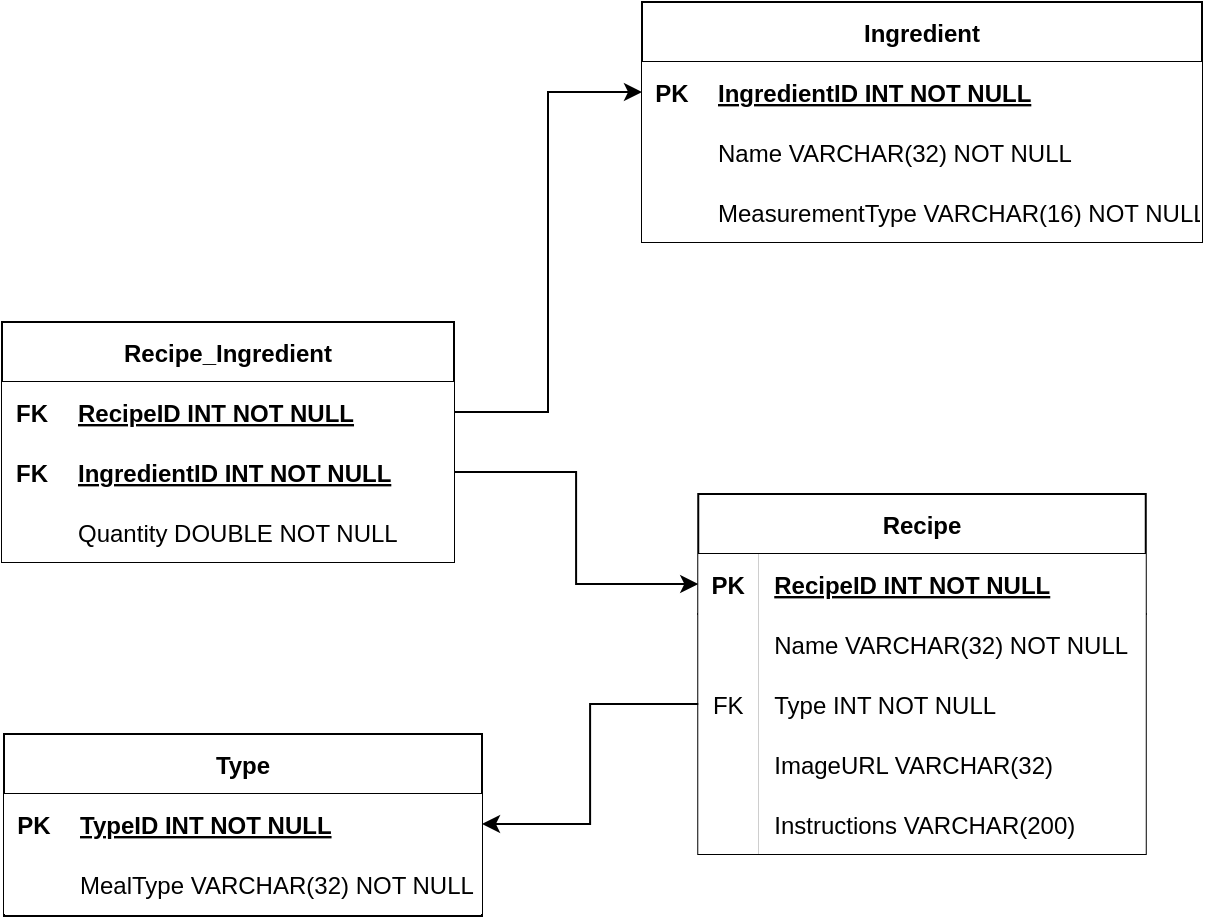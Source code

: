 <mxfile version="18.2.0" type="device"><diagram id="oXcRLPrPhkr2_1Ly4u6Q" name="Page-1"><mxGraphModel dx="2062" dy="1054" grid="1" gridSize="10" guides="1" tooltips="1" connect="1" arrows="1" fold="1" page="1" pageScale="1" pageWidth="827" pageHeight="1169" math="0" shadow="0"><root><mxCell id="0"/><mxCell id="1" parent="0"/><mxCell id="p3UaiXu4m40v7gW4qtKe-1" value="Type" style="shape=table;startSize=30;container=1;collapsible=1;childLayout=tableLayout;fixedRows=1;rowLines=0;fontStyle=1;align=center;resizeLast=1;strokeColor=default;" parent="1" vertex="1"><mxGeometry x="117" y="510" width="239" height="91" as="geometry"/></mxCell><mxCell id="p3UaiXu4m40v7gW4qtKe-2" value="" style="shape=tableRow;horizontal=0;startSize=0;swimlaneHead=0;swimlaneBody=0;fillColor=none;collapsible=0;dropTarget=0;points=[[0,0.5],[1,0.5]];portConstraint=eastwest;top=0;left=0;right=0;bottom=1;strokeColor=default;" parent="p3UaiXu4m40v7gW4qtKe-1" vertex="1"><mxGeometry y="30" width="239" height="30" as="geometry"/></mxCell><mxCell id="p3UaiXu4m40v7gW4qtKe-3" value="PK" style="shape=partialRectangle;connectable=0;fillColor=default;top=0;left=0;bottom=0;right=0;fontStyle=1;overflow=hidden;strokeColor=default;" parent="p3UaiXu4m40v7gW4qtKe-2" vertex="1"><mxGeometry width="30" height="30" as="geometry"><mxRectangle width="30" height="30" as="alternateBounds"/></mxGeometry></mxCell><mxCell id="p3UaiXu4m40v7gW4qtKe-4" value="TypeID INT NOT NULL" style="shape=partialRectangle;connectable=0;fillColor=default;top=0;left=0;bottom=0;right=0;align=left;spacingLeft=6;fontStyle=5;overflow=hidden;strokeColor=default;" parent="p3UaiXu4m40v7gW4qtKe-2" vertex="1"><mxGeometry x="30" width="209" height="30" as="geometry"><mxRectangle width="209" height="30" as="alternateBounds"/></mxGeometry></mxCell><mxCell id="p3UaiXu4m40v7gW4qtKe-5" value="" style="shape=tableRow;horizontal=0;startSize=0;swimlaneHead=0;swimlaneBody=0;fillColor=none;collapsible=0;dropTarget=0;points=[[0,0.5],[1,0.5]];portConstraint=eastwest;top=0;left=0;right=0;bottom=0;strokeColor=default;" parent="p3UaiXu4m40v7gW4qtKe-1" vertex="1"><mxGeometry y="60" width="239" height="30" as="geometry"/></mxCell><mxCell id="p3UaiXu4m40v7gW4qtKe-6" value="" style="shape=partialRectangle;connectable=0;fillColor=default;top=0;left=0;bottom=0;right=0;editable=1;overflow=hidden;strokeColor=default;" parent="p3UaiXu4m40v7gW4qtKe-5" vertex="1"><mxGeometry width="30" height="30" as="geometry"><mxRectangle width="30" height="30" as="alternateBounds"/></mxGeometry></mxCell><mxCell id="p3UaiXu4m40v7gW4qtKe-7" value="MealType VARCHAR(32) NOT NULL" style="shape=partialRectangle;connectable=0;fillColor=default;top=0;left=0;bottom=0;right=0;align=left;spacingLeft=6;overflow=hidden;strokeColor=default;" parent="p3UaiXu4m40v7gW4qtKe-5" vertex="1"><mxGeometry x="30" width="209" height="30" as="geometry"><mxRectangle width="209" height="30" as="alternateBounds"/></mxGeometry></mxCell><mxCell id="p3UaiXu4m40v7gW4qtKe-14" value="Recipe" style="shape=table;startSize=30;container=1;collapsible=1;childLayout=tableLayout;fixedRows=1;rowLines=0;fontStyle=1;align=center;resizeLast=1;strokeColor=default;" parent="1" vertex="1"><mxGeometry x="464.13" y="390" width="223.75" height="180" as="geometry"/></mxCell><mxCell id="p3UaiXu4m40v7gW4qtKe-15" value="" style="shape=tableRow;horizontal=0;startSize=0;swimlaneHead=0;swimlaneBody=0;fillColor=none;collapsible=0;dropTarget=0;points=[[0,0.5],[1,0.5]];portConstraint=eastwest;top=0;left=0;right=0;bottom=1;strokeColor=default;" parent="p3UaiXu4m40v7gW4qtKe-14" vertex="1"><mxGeometry y="30" width="223.75" height="30" as="geometry"/></mxCell><mxCell id="p3UaiXu4m40v7gW4qtKe-16" value="PK" style="shape=partialRectangle;connectable=0;fillColor=default;top=0;left=0;bottom=0;right=0;fontStyle=1;overflow=hidden;strokeColor=default;" parent="p3UaiXu4m40v7gW4qtKe-15" vertex="1"><mxGeometry width="30" height="30" as="geometry"><mxRectangle width="30" height="30" as="alternateBounds"/></mxGeometry></mxCell><mxCell id="p3UaiXu4m40v7gW4qtKe-17" value="RecipeID INT NOT NULL" style="shape=partialRectangle;connectable=0;fillColor=default;top=0;left=0;bottom=0;right=0;align=left;spacingLeft=6;fontStyle=5;overflow=hidden;strokeColor=default;" parent="p3UaiXu4m40v7gW4qtKe-15" vertex="1"><mxGeometry x="30" width="193.75" height="30" as="geometry"><mxRectangle width="193.75" height="30" as="alternateBounds"/></mxGeometry></mxCell><mxCell id="p3UaiXu4m40v7gW4qtKe-18" value="" style="shape=tableRow;horizontal=0;startSize=0;swimlaneHead=0;swimlaneBody=0;fillColor=none;collapsible=0;dropTarget=0;points=[[0,0.5],[1,0.5]];portConstraint=eastwest;top=0;left=0;right=0;bottom=0;strokeColor=default;" parent="p3UaiXu4m40v7gW4qtKe-14" vertex="1"><mxGeometry y="60" width="223.75" height="30" as="geometry"/></mxCell><mxCell id="p3UaiXu4m40v7gW4qtKe-19" value="" style="shape=partialRectangle;connectable=0;fillColor=default;top=0;left=0;bottom=0;right=0;editable=1;overflow=hidden;strokeColor=default;" parent="p3UaiXu4m40v7gW4qtKe-18" vertex="1"><mxGeometry width="30" height="30" as="geometry"><mxRectangle width="30" height="30" as="alternateBounds"/></mxGeometry></mxCell><mxCell id="p3UaiXu4m40v7gW4qtKe-20" value="Name VARCHAR(32) NOT NULL" style="shape=partialRectangle;connectable=0;fillColor=default;top=0;left=0;bottom=0;right=0;align=left;spacingLeft=6;overflow=hidden;strokeColor=default;" parent="p3UaiXu4m40v7gW4qtKe-18" vertex="1"><mxGeometry x="30" width="193.75" height="30" as="geometry"><mxRectangle width="193.75" height="30" as="alternateBounds"/></mxGeometry></mxCell><mxCell id="p3UaiXu4m40v7gW4qtKe-21" value="" style="shape=tableRow;horizontal=0;startSize=0;swimlaneHead=0;swimlaneBody=0;fillColor=none;collapsible=0;dropTarget=0;points=[[0,0.5],[1,0.5]];portConstraint=eastwest;top=0;left=0;right=0;bottom=0;strokeColor=default;" parent="p3UaiXu4m40v7gW4qtKe-14" vertex="1"><mxGeometry y="90" width="223.75" height="30" as="geometry"/></mxCell><mxCell id="p3UaiXu4m40v7gW4qtKe-22" value="FK" style="shape=partialRectangle;connectable=0;fillColor=default;top=0;left=0;bottom=0;right=0;editable=1;overflow=hidden;strokeColor=default;" parent="p3UaiXu4m40v7gW4qtKe-21" vertex="1"><mxGeometry width="30" height="30" as="geometry"><mxRectangle width="30" height="30" as="alternateBounds"/></mxGeometry></mxCell><mxCell id="p3UaiXu4m40v7gW4qtKe-23" value="Type INT NOT NULL" style="shape=partialRectangle;connectable=0;fillColor=default;top=0;left=0;bottom=0;right=0;align=left;spacingLeft=6;overflow=hidden;strokeColor=default;" parent="p3UaiXu4m40v7gW4qtKe-21" vertex="1"><mxGeometry x="30" width="193.75" height="30" as="geometry"><mxRectangle width="193.75" height="30" as="alternateBounds"/></mxGeometry></mxCell><mxCell id="p3UaiXu4m40v7gW4qtKe-24" value="" style="shape=tableRow;horizontal=0;startSize=0;swimlaneHead=0;swimlaneBody=0;fillColor=none;collapsible=0;dropTarget=0;points=[[0,0.5],[1,0.5]];portConstraint=eastwest;top=0;left=0;right=0;bottom=0;strokeColor=default;" parent="p3UaiXu4m40v7gW4qtKe-14" vertex="1"><mxGeometry y="120" width="223.75" height="30" as="geometry"/></mxCell><mxCell id="p3UaiXu4m40v7gW4qtKe-25" value="" style="shape=partialRectangle;connectable=0;fillColor=default;top=0;left=0;bottom=0;right=0;editable=1;overflow=hidden;strokeColor=default;" parent="p3UaiXu4m40v7gW4qtKe-24" vertex="1"><mxGeometry width="30" height="30" as="geometry"><mxRectangle width="30" height="30" as="alternateBounds"/></mxGeometry></mxCell><mxCell id="p3UaiXu4m40v7gW4qtKe-26" value="ImageURL VARCHAR(32)" style="shape=partialRectangle;connectable=0;fillColor=default;top=0;left=0;bottom=0;right=0;align=left;spacingLeft=6;overflow=hidden;strokeColor=default;" parent="p3UaiXu4m40v7gW4qtKe-24" vertex="1"><mxGeometry x="30" width="193.75" height="30" as="geometry"><mxRectangle width="193.75" height="30" as="alternateBounds"/></mxGeometry></mxCell><mxCell id="p3UaiXu4m40v7gW4qtKe-27" style="shape=tableRow;horizontal=0;startSize=0;swimlaneHead=0;swimlaneBody=0;fillColor=none;collapsible=0;dropTarget=0;points=[[0,0.5],[1,0.5]];portConstraint=eastwest;top=0;left=0;right=0;bottom=0;strokeColor=default;" parent="p3UaiXu4m40v7gW4qtKe-14" vertex="1"><mxGeometry y="150" width="223.75" height="30" as="geometry"/></mxCell><mxCell id="p3UaiXu4m40v7gW4qtKe-28" style="shape=partialRectangle;connectable=0;fillColor=default;top=0;left=0;bottom=0;right=0;editable=1;overflow=hidden;strokeColor=default;" parent="p3UaiXu4m40v7gW4qtKe-27" vertex="1"><mxGeometry width="30" height="30" as="geometry"><mxRectangle width="30" height="30" as="alternateBounds"/></mxGeometry></mxCell><mxCell id="p3UaiXu4m40v7gW4qtKe-29" value="Instructions VARCHAR(200)" style="shape=partialRectangle;connectable=0;fillColor=default;top=0;left=0;bottom=0;right=0;align=left;spacingLeft=6;overflow=hidden;strokeColor=default;" parent="p3UaiXu4m40v7gW4qtKe-27" vertex="1"><mxGeometry x="30" width="193.75" height="30" as="geometry"><mxRectangle width="193.75" height="30" as="alternateBounds"/></mxGeometry></mxCell><mxCell id="p3UaiXu4m40v7gW4qtKe-33" style="edgeStyle=orthogonalEdgeStyle;rounded=0;orthogonalLoop=1;jettySize=auto;html=1;exitX=0;exitY=0.5;exitDx=0;exitDy=0;entryX=1;entryY=0.5;entryDx=0;entryDy=0;strokeColor=default;" parent="1" source="p3UaiXu4m40v7gW4qtKe-21" target="p3UaiXu4m40v7gW4qtKe-2" edge="1"><mxGeometry relative="1" as="geometry"/></mxCell><mxCell id="p3UaiXu4m40v7gW4qtKe-34" value="Ingredient" style="shape=table;startSize=30;container=1;collapsible=1;childLayout=tableLayout;fixedRows=1;rowLines=0;fontStyle=1;align=center;resizeLast=1;strokeColor=default;" parent="1" vertex="1"><mxGeometry x="436" y="144" width="280" height="120" as="geometry"/></mxCell><mxCell id="p3UaiXu4m40v7gW4qtKe-35" value="" style="shape=tableRow;horizontal=0;startSize=0;swimlaneHead=0;swimlaneBody=0;fillColor=none;collapsible=0;dropTarget=0;points=[[0,0.5],[1,0.5]];portConstraint=eastwest;top=0;left=0;right=0;bottom=1;strokeColor=default;" parent="p3UaiXu4m40v7gW4qtKe-34" vertex="1"><mxGeometry y="30" width="280" height="30" as="geometry"/></mxCell><mxCell id="p3UaiXu4m40v7gW4qtKe-36" value="PK" style="shape=partialRectangle;connectable=0;fillColor=default;top=0;left=0;bottom=0;right=0;fontStyle=1;overflow=hidden;strokeColor=default;" parent="p3UaiXu4m40v7gW4qtKe-35" vertex="1"><mxGeometry width="30" height="30" as="geometry"><mxRectangle width="30" height="30" as="alternateBounds"/></mxGeometry></mxCell><mxCell id="p3UaiXu4m40v7gW4qtKe-37" value="IngredientID INT NOT NULL" style="shape=partialRectangle;connectable=0;fillColor=default;top=0;left=0;bottom=0;right=0;align=left;spacingLeft=6;fontStyle=5;overflow=hidden;strokeColor=default;" parent="p3UaiXu4m40v7gW4qtKe-35" vertex="1"><mxGeometry x="30" width="250" height="30" as="geometry"><mxRectangle width="250" height="30" as="alternateBounds"/></mxGeometry></mxCell><mxCell id="p3UaiXu4m40v7gW4qtKe-38" value="" style="shape=tableRow;horizontal=0;startSize=0;swimlaneHead=0;swimlaneBody=0;fillColor=none;collapsible=0;dropTarget=0;points=[[0,0.5],[1,0.5]];portConstraint=eastwest;top=0;left=0;right=0;bottom=0;strokeColor=default;" parent="p3UaiXu4m40v7gW4qtKe-34" vertex="1"><mxGeometry y="60" width="280" height="30" as="geometry"/></mxCell><mxCell id="p3UaiXu4m40v7gW4qtKe-39" value="" style="shape=partialRectangle;connectable=0;fillColor=default;top=0;left=0;bottom=0;right=0;editable=1;overflow=hidden;strokeColor=default;" parent="p3UaiXu4m40v7gW4qtKe-38" vertex="1"><mxGeometry width="30" height="30" as="geometry"><mxRectangle width="30" height="30" as="alternateBounds"/></mxGeometry></mxCell><mxCell id="p3UaiXu4m40v7gW4qtKe-40" value="Name VARCHAR(32) NOT NULL" style="shape=partialRectangle;connectable=0;fillColor=default;top=0;left=0;bottom=0;right=0;align=left;spacingLeft=6;overflow=hidden;strokeColor=default;" parent="p3UaiXu4m40v7gW4qtKe-38" vertex="1"><mxGeometry x="30" width="250" height="30" as="geometry"><mxRectangle width="250" height="30" as="alternateBounds"/></mxGeometry></mxCell><mxCell id="p3UaiXu4m40v7gW4qtKe-41" value="" style="shape=tableRow;horizontal=0;startSize=0;swimlaneHead=0;swimlaneBody=0;fillColor=none;collapsible=0;dropTarget=0;points=[[0,0.5],[1,0.5]];portConstraint=eastwest;top=0;left=0;right=0;bottom=0;strokeColor=default;" parent="p3UaiXu4m40v7gW4qtKe-34" vertex="1"><mxGeometry y="90" width="280" height="30" as="geometry"/></mxCell><mxCell id="p3UaiXu4m40v7gW4qtKe-42" value="" style="shape=partialRectangle;connectable=0;fillColor=default;top=0;left=0;bottom=0;right=0;editable=1;overflow=hidden;strokeColor=default;" parent="p3UaiXu4m40v7gW4qtKe-41" vertex="1"><mxGeometry width="30" height="30" as="geometry"><mxRectangle width="30" height="30" as="alternateBounds"/></mxGeometry></mxCell><mxCell id="p3UaiXu4m40v7gW4qtKe-43" value="MeasurementType VARCHAR(16) NOT NULL" style="shape=partialRectangle;connectable=0;fillColor=default;top=0;left=0;bottom=0;right=0;align=left;spacingLeft=6;overflow=hidden;strokeColor=default;" parent="p3UaiXu4m40v7gW4qtKe-41" vertex="1"><mxGeometry x="30" width="250" height="30" as="geometry"><mxRectangle width="250" height="30" as="alternateBounds"/></mxGeometry></mxCell><mxCell id="p3UaiXu4m40v7gW4qtKe-47" value="Recipe_Ingredient" style="shape=table;startSize=30;container=1;collapsible=1;childLayout=tableLayout;fixedRows=1;rowLines=0;fontStyle=1;align=center;resizeLast=1;strokeColor=default;" parent="1" vertex="1"><mxGeometry x="116" y="304" width="226" height="120" as="geometry"/></mxCell><mxCell id="p3UaiXu4m40v7gW4qtKe-48" value="" style="shape=tableRow;horizontal=0;startSize=0;swimlaneHead=0;swimlaneBody=0;fillColor=none;collapsible=0;dropTarget=0;points=[[0,0.5],[1,0.5]];portConstraint=eastwest;top=0;left=0;right=0;bottom=1;strokeColor=default;" parent="p3UaiXu4m40v7gW4qtKe-47" vertex="1"><mxGeometry y="30" width="226" height="30" as="geometry"/></mxCell><mxCell id="p3UaiXu4m40v7gW4qtKe-49" value="FK" style="shape=partialRectangle;connectable=0;fillColor=default;top=0;left=0;bottom=0;right=0;fontStyle=1;overflow=hidden;strokeColor=default;" parent="p3UaiXu4m40v7gW4qtKe-48" vertex="1"><mxGeometry width="30" height="30" as="geometry"><mxRectangle width="30" height="30" as="alternateBounds"/></mxGeometry></mxCell><mxCell id="p3UaiXu4m40v7gW4qtKe-50" value="RecipeID INT NOT NULL" style="shape=partialRectangle;connectable=0;fillColor=default;top=0;left=0;bottom=0;right=0;align=left;spacingLeft=6;fontStyle=5;overflow=hidden;strokeColor=default;" parent="p3UaiXu4m40v7gW4qtKe-48" vertex="1"><mxGeometry x="30" width="196" height="30" as="geometry"><mxRectangle width="196" height="30" as="alternateBounds"/></mxGeometry></mxCell><mxCell id="p3UaiXu4m40v7gW4qtKe-60" style="shape=tableRow;horizontal=0;startSize=0;swimlaneHead=0;swimlaneBody=0;fillColor=none;collapsible=0;dropTarget=0;points=[[0,0.5],[1,0.5]];portConstraint=eastwest;top=0;left=0;right=0;bottom=1;strokeColor=default;" parent="p3UaiXu4m40v7gW4qtKe-47" vertex="1"><mxGeometry y="60" width="226" height="30" as="geometry"/></mxCell><mxCell id="p3UaiXu4m40v7gW4qtKe-61" value="FK" style="shape=partialRectangle;connectable=0;fillColor=default;top=0;left=0;bottom=0;right=0;fontStyle=1;overflow=hidden;strokeColor=default;" parent="p3UaiXu4m40v7gW4qtKe-60" vertex="1"><mxGeometry width="30" height="30" as="geometry"><mxRectangle width="30" height="30" as="alternateBounds"/></mxGeometry></mxCell><mxCell id="p3UaiXu4m40v7gW4qtKe-62" value="IngredientID INT NOT NULL" style="shape=partialRectangle;connectable=0;fillColor=default;top=0;left=0;bottom=0;right=0;align=left;spacingLeft=6;fontStyle=5;overflow=hidden;strokeColor=default;" parent="p3UaiXu4m40v7gW4qtKe-60" vertex="1"><mxGeometry x="30" width="196" height="30" as="geometry"><mxRectangle width="196" height="30" as="alternateBounds"/></mxGeometry></mxCell><mxCell id="p3UaiXu4m40v7gW4qtKe-51" value="" style="shape=tableRow;horizontal=0;startSize=0;swimlaneHead=0;swimlaneBody=0;fillColor=none;collapsible=0;dropTarget=0;points=[[0,0.5],[1,0.5]];portConstraint=eastwest;top=0;left=0;right=0;bottom=0;strokeColor=default;" parent="p3UaiXu4m40v7gW4qtKe-47" vertex="1"><mxGeometry y="90" width="226" height="30" as="geometry"/></mxCell><mxCell id="p3UaiXu4m40v7gW4qtKe-52" value="" style="shape=partialRectangle;connectable=0;fillColor=default;top=0;left=0;bottom=0;right=0;editable=1;overflow=hidden;strokeColor=default;" parent="p3UaiXu4m40v7gW4qtKe-51" vertex="1"><mxGeometry width="30" height="30" as="geometry"><mxRectangle width="30" height="30" as="alternateBounds"/></mxGeometry></mxCell><mxCell id="p3UaiXu4m40v7gW4qtKe-53" value="Quantity DOUBLE NOT NULL" style="shape=partialRectangle;connectable=0;fillColor=default;top=0;left=0;bottom=0;right=0;align=left;spacingLeft=6;overflow=hidden;strokeColor=default;" parent="p3UaiXu4m40v7gW4qtKe-51" vertex="1"><mxGeometry x="30" width="196" height="30" as="geometry"><mxRectangle width="196" height="30" as="alternateBounds"/></mxGeometry></mxCell><mxCell id="p3UaiXu4m40v7gW4qtKe-63" style="edgeStyle=orthogonalEdgeStyle;rounded=0;orthogonalLoop=1;jettySize=auto;html=1;exitX=1;exitY=0.5;exitDx=0;exitDy=0;entryX=0;entryY=0.5;entryDx=0;entryDy=0;strokeColor=default;" parent="1" source="p3UaiXu4m40v7gW4qtKe-60" target="p3UaiXu4m40v7gW4qtKe-15" edge="1"><mxGeometry relative="1" as="geometry"/></mxCell><mxCell id="p3UaiXu4m40v7gW4qtKe-64" style="edgeStyle=orthogonalEdgeStyle;rounded=0;orthogonalLoop=1;jettySize=auto;html=1;exitX=1;exitY=0.5;exitDx=0;exitDy=0;entryX=0;entryY=0.5;entryDx=0;entryDy=0;strokeColor=default;" parent="1" source="p3UaiXu4m40v7gW4qtKe-48" target="p3UaiXu4m40v7gW4qtKe-35" edge="1"><mxGeometry relative="1" as="geometry"/></mxCell></root></mxGraphModel></diagram></mxfile>